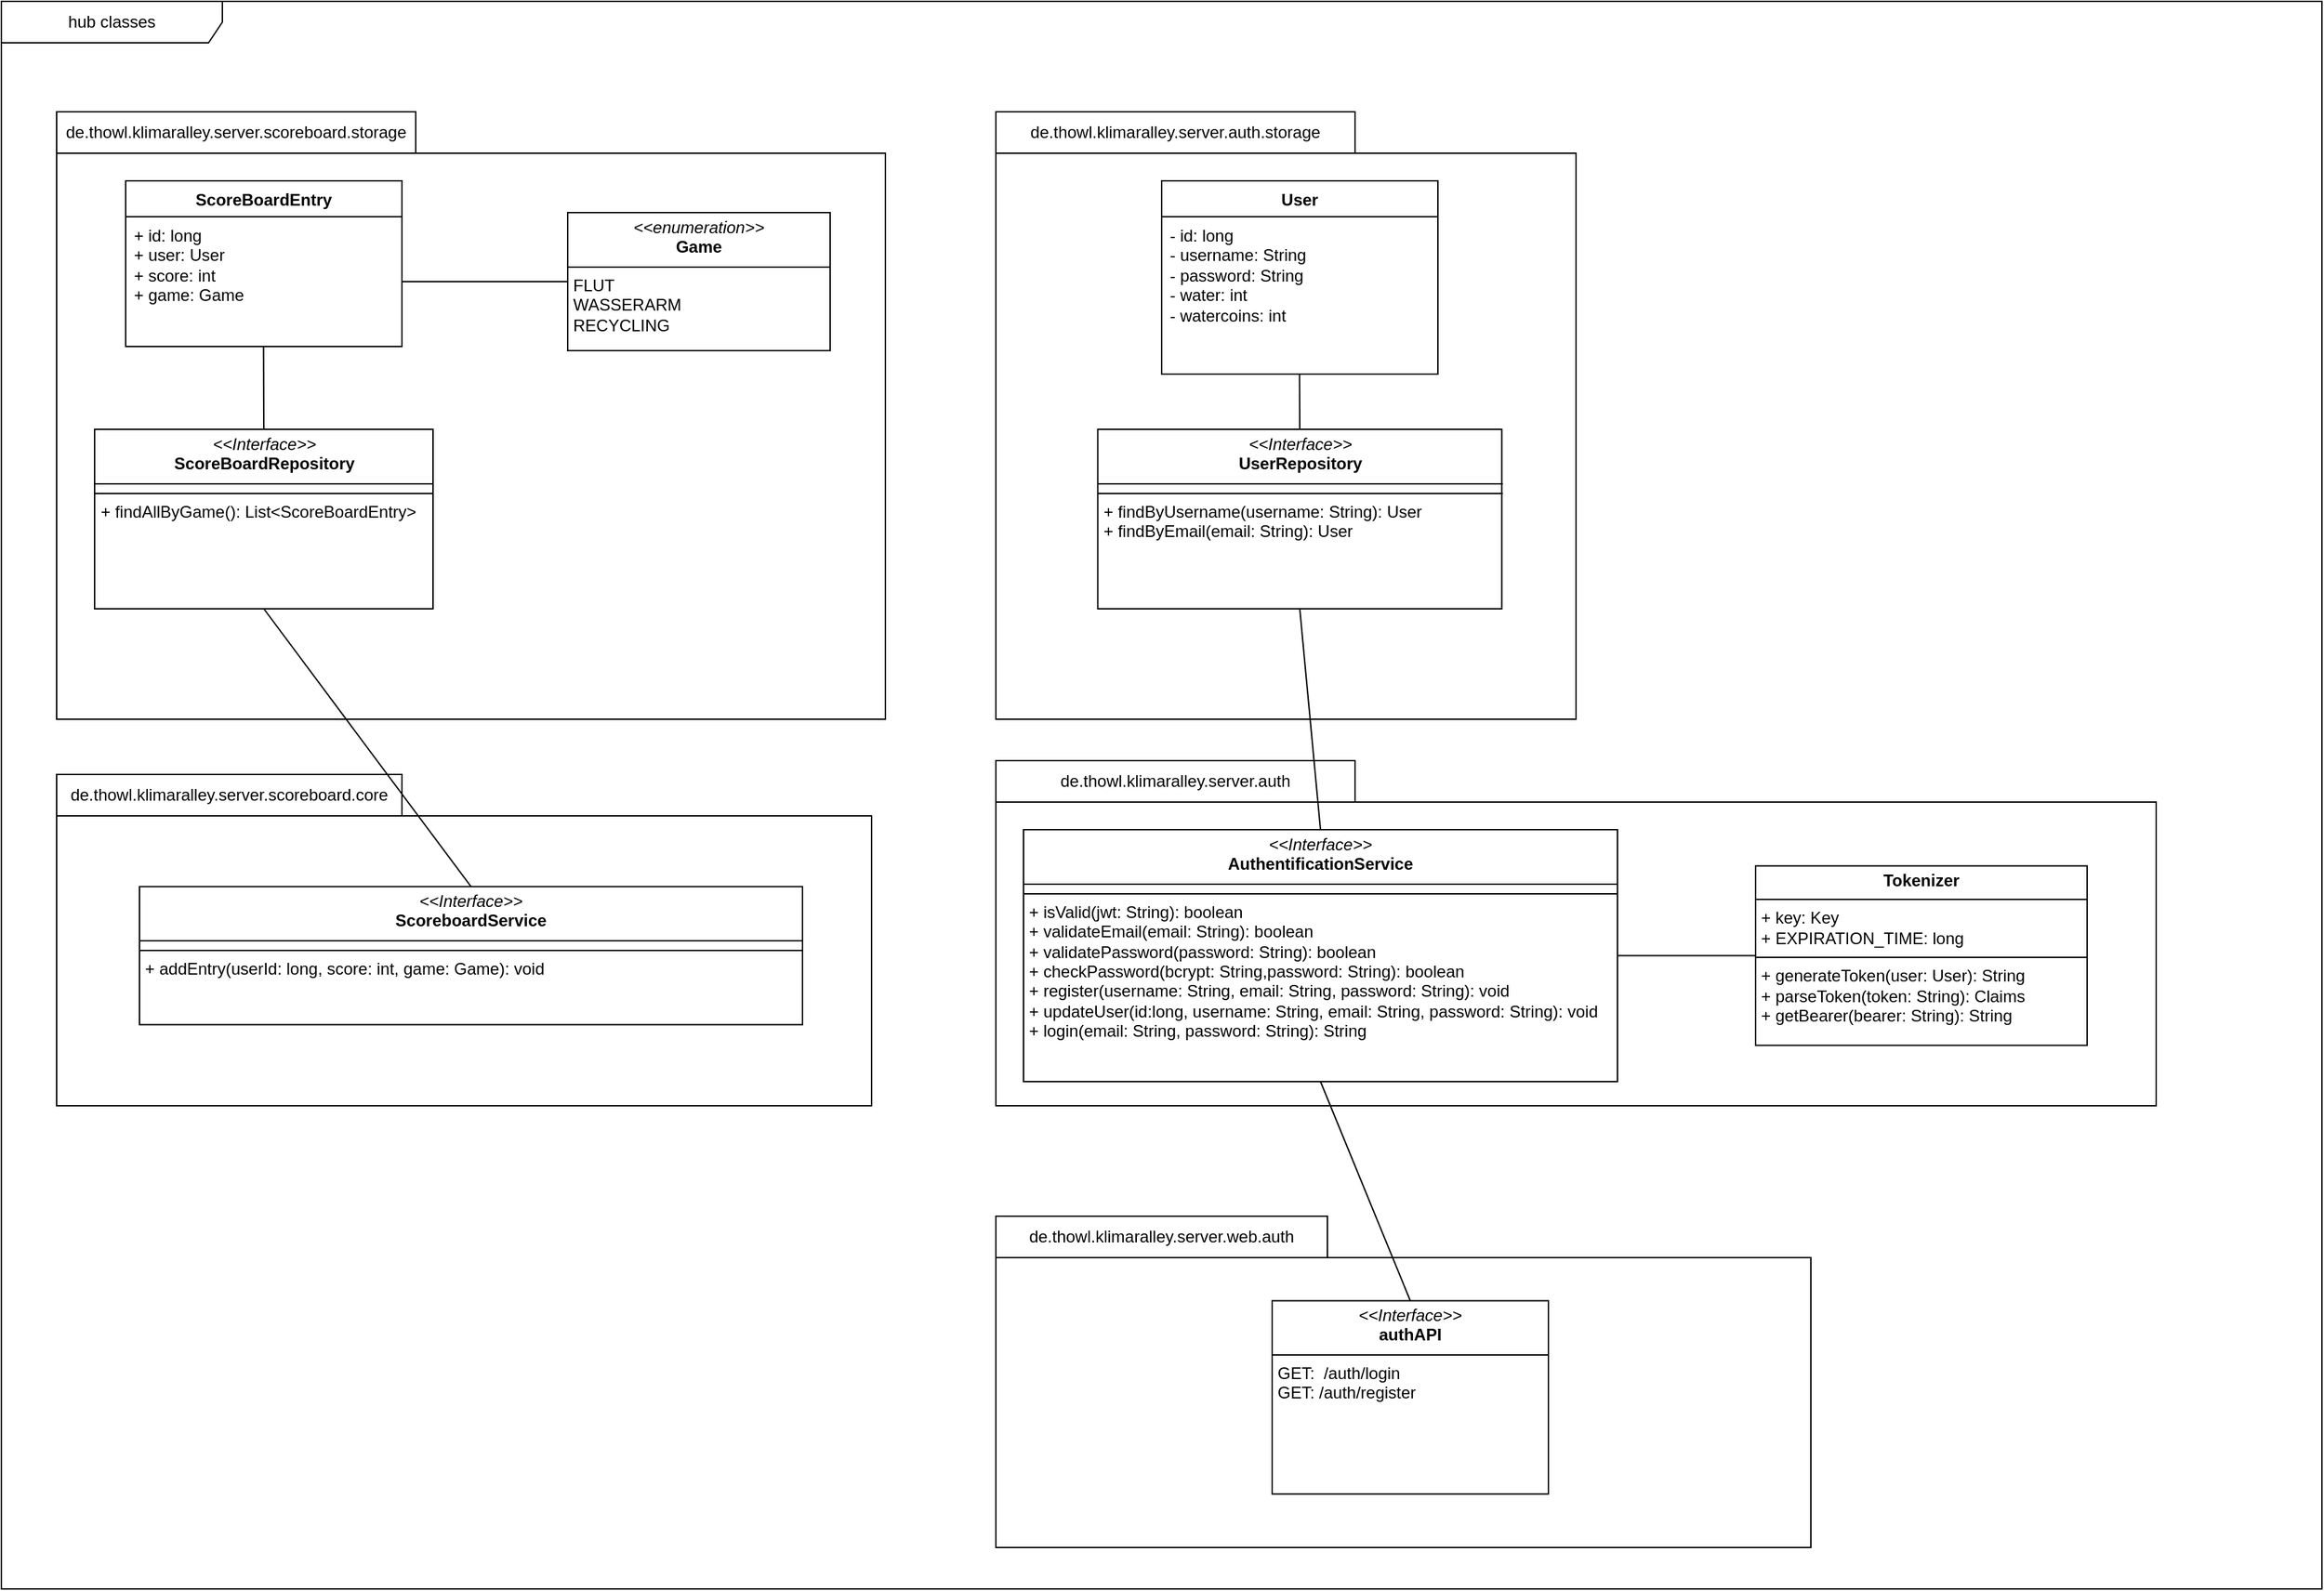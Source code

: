 <mxfile version="24.7.8">
  <diagram name="Page-1" id="LneFHxVznUX6fQeCOE5-">
    <mxGraphModel dx="4658" dy="2570" grid="1" gridSize="10" guides="1" tooltips="1" connect="1" arrows="1" fold="1" page="1" pageScale="1" pageWidth="827" pageHeight="1169" math="0" shadow="0">
      <root>
        <mxCell id="0" />
        <mxCell id="1" parent="0" />
        <mxCell id="3bfUR8yqg2JN8LsBs6vQ-1" value="hub classes" style="shape=umlFrame;whiteSpace=wrap;html=1;pointerEvents=0;recursiveResize=0;container=1;collapsible=0;width=160;" parent="1" vertex="1">
          <mxGeometry x="40" y="40" width="1680" height="1150" as="geometry" />
        </mxCell>
        <mxCell id="3bfUR8yqg2JN8LsBs6vQ-14" value="&lt;span style=&quot;font-weight: 400;&quot;&gt;de.thowl.klimaralley.server.web.auth&lt;/span&gt;" style="shape=folder;fontStyle=1;tabWidth=240;tabHeight=30;tabPosition=left;html=1;boundedLbl=1;labelInHeader=1;container=1;collapsible=0;recursiveResize=0;whiteSpace=wrap;" parent="3bfUR8yqg2JN8LsBs6vQ-1" vertex="1">
          <mxGeometry x="720" y="880" width="590" height="240" as="geometry" />
        </mxCell>
        <mxCell id="3bfUR8yqg2JN8LsBs6vQ-15" value="&lt;p style=&quot;margin:0px;margin-top:4px;text-align:center;&quot;&gt;&lt;i&gt;&amp;lt;&amp;lt;Interface&amp;gt;&amp;gt;&lt;/i&gt;&lt;br&gt;&lt;b&gt;authAPI&lt;/b&gt;&lt;br&gt;&lt;/p&gt;&lt;hr size=&quot;1&quot; style=&quot;border-style:solid;&quot;&gt;&lt;p style=&quot;margin:0px;margin-left:4px;&quot;&gt;GET:&amp;nbsp; /auth/login&lt;/p&gt;&lt;p style=&quot;margin:0px;margin-left:4px;&quot;&gt;GET: /auth/register&lt;/p&gt;&lt;p style=&quot;margin:0px;margin-left:4px;&quot;&gt;&lt;/p&gt;" style="verticalAlign=top;align=left;overflow=fill;html=1;whiteSpace=wrap;" parent="3bfUR8yqg2JN8LsBs6vQ-14" vertex="1">
          <mxGeometry x="200" y="61.25" width="200" height="140" as="geometry" />
        </mxCell>
        <mxCell id="3bfUR8yqg2JN8LsBs6vQ-17" value="&lt;span style=&quot;font-weight: 400;&quot;&gt;de.thowl.klimaralley.server.auth&lt;/span&gt;" style="shape=folder;fontStyle=1;tabWidth=260;tabHeight=30;tabPosition=left;html=1;boundedLbl=1;labelInHeader=1;container=1;collapsible=0;recursiveResize=0;whiteSpace=wrap;" parent="3bfUR8yqg2JN8LsBs6vQ-1" vertex="1">
          <mxGeometry x="720" y="550" width="840" height="250" as="geometry" />
        </mxCell>
        <mxCell id="3bfUR8yqg2JN8LsBs6vQ-18" value="&lt;p style=&quot;margin:0px;margin-top:4px;text-align:center;&quot;&gt;&lt;i&gt;&amp;lt;&amp;lt;Interface&amp;gt;&amp;gt;&lt;/i&gt;&lt;br&gt;&lt;b&gt;AuthentificationService&lt;/b&gt;&lt;br&gt;&lt;/p&gt;&lt;hr size=&quot;1&quot; style=&quot;border-style:solid;&quot;&gt;&lt;hr size=&quot;1&quot; style=&quot;border-style:solid;&quot;&gt;&lt;p style=&quot;margin:0px;margin-left:4px;&quot;&gt;+ isValid(jwt: String): boolean&lt;br&gt;+ validateEmail(email: String): boolean&lt;br&gt;&lt;/p&gt;&lt;p style=&quot;margin:0px;margin-left:4px;&quot;&gt;+ validatePassword(password: String): boolean&lt;br&gt;+ check&lt;span style=&quot;background-color: initial;&quot;&gt;Password(bcrypt: String,password: String): boolean&lt;/span&gt;&lt;/p&gt;&lt;p style=&quot;margin:0px;margin-left:4px;&quot;&gt;&lt;span style=&quot;background-color: initial;&quot;&gt;+ register(username: String, email: String, password: String): void&lt;/span&gt;&lt;/p&gt;&lt;p style=&quot;margin:0px;margin-left:4px;&quot;&gt;+ updateUser(id:long, username: String, email: String, password: String): void&lt;span style=&quot;background-color: initial;&quot;&gt;&lt;br&gt;&lt;/span&gt;&lt;/p&gt;&lt;p style=&quot;margin:0px;margin-left:4px;&quot;&gt;+ login(email: String, password: String): String&lt;span style=&quot;background-color: initial;&quot;&gt;&lt;br&gt;&lt;/span&gt;&lt;/p&gt;" style="verticalAlign=top;align=left;overflow=fill;html=1;whiteSpace=wrap;" parent="3bfUR8yqg2JN8LsBs6vQ-17" vertex="1">
          <mxGeometry x="20" y="50" width="430" height="182.5" as="geometry" />
        </mxCell>
        <mxCell id="3bfUR8yqg2JN8LsBs6vQ-19" value="&lt;p style=&quot;margin:0px;margin-top:4px;text-align:center;&quot;&gt;&lt;b&gt;Tokenizer&lt;/b&gt;&lt;/p&gt;&lt;hr size=&quot;1&quot; style=&quot;border-style:solid;&quot;&gt;&lt;p style=&quot;margin:0px;margin-left:4px;&quot;&gt;+ key: Key&lt;/p&gt;&lt;p style=&quot;margin:0px;margin-left:4px;&quot;&gt;+ EXPIRATION_TIME: long&lt;/p&gt;&lt;hr size=&quot;1&quot; style=&quot;border-style:solid;&quot;&gt;&lt;p style=&quot;margin:0px;margin-left:4px;&quot;&gt;+ generateToken(user: User): String&lt;/p&gt;&lt;p style=&quot;margin:0px;margin-left:4px;&quot;&gt;+ parseToken(token: String): Claims&lt;/p&gt;&lt;p style=&quot;margin:0px;margin-left:4px;&quot;&gt;+ getBearer(bearer: String): String&lt;/p&gt;&lt;p style=&quot;margin:0px;margin-left:4px;&quot;&gt;&lt;br&gt;&lt;/p&gt;" style="verticalAlign=top;align=left;overflow=fill;html=1;whiteSpace=wrap;" parent="3bfUR8yqg2JN8LsBs6vQ-17" vertex="1">
          <mxGeometry x="550" y="76.25" width="240" height="130" as="geometry" />
        </mxCell>
        <mxCell id="3bfUR8yqg2JN8LsBs6vQ-20" value="" style="endArrow=none;html=1;rounded=0;exitX=1;exitY=0.5;exitDx=0;exitDy=0;entryX=0;entryY=0.5;entryDx=0;entryDy=0;" parent="3bfUR8yqg2JN8LsBs6vQ-17" source="3bfUR8yqg2JN8LsBs6vQ-18" target="3bfUR8yqg2JN8LsBs6vQ-19" edge="1">
          <mxGeometry width="50" height="50" relative="1" as="geometry">
            <mxPoint x="40" y="160" as="sourcePoint" />
            <mxPoint x="90" y="110" as="targetPoint" />
          </mxGeometry>
        </mxCell>
        <mxCell id="3bfUR8yqg2JN8LsBs6vQ-24" value="&lt;span style=&quot;font-weight: 400;&quot;&gt;de.thowl.klimaralley.server.auth.storage&lt;/span&gt;" style="shape=folder;fontStyle=1;tabWidth=260;tabHeight=30;tabPosition=left;html=1;boundedLbl=1;labelInHeader=1;container=1;collapsible=0;recursiveResize=0;whiteSpace=wrap;" parent="3bfUR8yqg2JN8LsBs6vQ-1" vertex="1">
          <mxGeometry x="720" y="80" width="420" height="440" as="geometry" />
        </mxCell>
        <mxCell id="3bfUR8yqg2JN8LsBs6vQ-25" value="&lt;div&gt;User&lt;/div&gt;" style="swimlane;fontStyle=1;align=center;verticalAlign=top;childLayout=stackLayout;horizontal=1;startSize=26;horizontalStack=0;resizeParent=1;resizeParentMax=0;resizeLast=0;collapsible=1;marginBottom=0;whiteSpace=wrap;html=1;" parent="3bfUR8yqg2JN8LsBs6vQ-24" vertex="1">
          <mxGeometry x="120" y="50" width="200" height="140" as="geometry">
            <mxRectangle x="440" y="640" width="110" height="30" as="alternateBounds" />
          </mxGeometry>
        </mxCell>
        <mxCell id="3bfUR8yqg2JN8LsBs6vQ-26" value="&lt;div&gt;- id: long&lt;/div&gt;&lt;div&gt;- username: String&lt;/div&gt;&lt;div&gt;- password: String&lt;/div&gt;&lt;div&gt;&lt;span style=&quot;background-color: initial;&quot;&gt;- water: int&lt;/span&gt;&lt;br&gt;&lt;/div&gt;&lt;div&gt;- watercoins: int&lt;/div&gt;" style="text;strokeColor=none;fillColor=none;align=left;verticalAlign=top;spacingLeft=4;spacingRight=4;overflow=hidden;rotatable=0;points=[[0,0.5],[1,0.5]];portConstraint=eastwest;whiteSpace=wrap;html=1;" parent="3bfUR8yqg2JN8LsBs6vQ-25" vertex="1">
          <mxGeometry y="26" width="200" height="114" as="geometry" />
        </mxCell>
        <mxCell id="3bfUR8yqg2JN8LsBs6vQ-28" value="&lt;p style=&quot;margin:0px;margin-top:4px;text-align:center;&quot;&gt;&lt;i&gt;&amp;lt;&amp;lt;Interface&amp;gt;&amp;gt;&lt;/i&gt;&lt;br&gt;&lt;b&gt;UserRepository&lt;/b&gt;&lt;br&gt;&lt;/p&gt;&lt;hr size=&quot;1&quot; style=&quot;border-style:solid;&quot;&gt;&lt;hr size=&quot;1&quot; style=&quot;border-style:solid;&quot;&gt;&lt;p style=&quot;margin:0px;margin-left:4px;&quot;&gt;&lt;span style=&quot;background-color: initial;&quot;&gt;+ findByUsername(username: String)&lt;/span&gt;&lt;span style=&quot;background-color: initial;&quot;&gt;: User&lt;br&gt;&lt;/span&gt;&lt;span style=&quot;background-color: initial;&quot;&gt;+ findByEmail(email: String)&lt;/span&gt;&lt;span style=&quot;background-color: initial;&quot;&gt;: User&lt;/span&gt;&lt;br&gt;&lt;/p&gt;&lt;p style=&quot;margin:0px;margin-left:4px;&quot;&gt;&lt;span style=&quot;background-color: initial;&quot;&gt;&lt;br&gt;&lt;/span&gt;&lt;/p&gt;" style="verticalAlign=top;align=left;overflow=fill;html=1;whiteSpace=wrap;" parent="3bfUR8yqg2JN8LsBs6vQ-24" vertex="1">
          <mxGeometry x="73.75" y="230" width="292.5" height="130" as="geometry" />
        </mxCell>
        <mxCell id="3bfUR8yqg2JN8LsBs6vQ-29" value="" style="endArrow=none;html=1;rounded=0;exitX=0.5;exitY=0;exitDx=0;exitDy=0;entryX=0.499;entryY=0.999;entryDx=0;entryDy=0;entryPerimeter=0;" parent="3bfUR8yqg2JN8LsBs6vQ-24" source="3bfUR8yqg2JN8LsBs6vQ-28" target="3bfUR8yqg2JN8LsBs6vQ-26" edge="1">
          <mxGeometry width="50" height="50" relative="1" as="geometry">
            <mxPoint x="470" y="440" as="sourcePoint" />
            <mxPoint x="140" y="220" as="targetPoint" />
          </mxGeometry>
        </mxCell>
        <mxCell id="3bfUR8yqg2JN8LsBs6vQ-30" value="" style="endArrow=none;html=1;rounded=0;exitX=0.5;exitY=1;exitDx=0;exitDy=0;entryX=0.5;entryY=0;entryDx=0;entryDy=0;" parent="3bfUR8yqg2JN8LsBs6vQ-1" source="3bfUR8yqg2JN8LsBs6vQ-28" target="3bfUR8yqg2JN8LsBs6vQ-18" edge="1">
          <mxGeometry width="50" height="50" relative="1" as="geometry">
            <mxPoint x="860" y="710" as="sourcePoint" />
            <mxPoint x="910" y="660" as="targetPoint" />
          </mxGeometry>
        </mxCell>
        <mxCell id="3bfUR8yqg2JN8LsBs6vQ-31" value="&lt;span style=&quot;font-weight: 400;&quot;&gt;de.thowl.klimaralley.server.scoreboard.storage&lt;/span&gt;" style="shape=folder;fontStyle=1;tabWidth=260;tabHeight=30;tabPosition=left;html=1;boundedLbl=1;labelInHeader=1;container=1;collapsible=0;recursiveResize=0;whiteSpace=wrap;" parent="3bfUR8yqg2JN8LsBs6vQ-1" vertex="1">
          <mxGeometry x="40" y="80" width="600" height="440" as="geometry" />
        </mxCell>
        <mxCell id="3bfUR8yqg2JN8LsBs6vQ-32" value="&lt;div&gt;ScoreBoardEntry&lt;/div&gt;" style="swimlane;fontStyle=1;align=center;verticalAlign=top;childLayout=stackLayout;horizontal=1;startSize=26;horizontalStack=0;resizeParent=1;resizeParentMax=0;resizeLast=0;collapsible=1;marginBottom=0;whiteSpace=wrap;html=1;" parent="3bfUR8yqg2JN8LsBs6vQ-31" vertex="1">
          <mxGeometry x="50" y="50" width="200" height="120" as="geometry">
            <mxRectangle x="440" y="640" width="110" height="30" as="alternateBounds" />
          </mxGeometry>
        </mxCell>
        <mxCell id="3bfUR8yqg2JN8LsBs6vQ-33" value="&lt;div&gt;+ id: long&lt;/div&gt;&lt;div&gt;+ user: User&lt;/div&gt;&lt;div&gt;+ score: int&lt;br&gt;+ game: Game&lt;br&gt;&lt;/div&gt;" style="text;strokeColor=none;fillColor=none;align=left;verticalAlign=top;spacingLeft=4;spacingRight=4;overflow=hidden;rotatable=0;points=[[0,0.5],[1,0.5]];portConstraint=eastwest;whiteSpace=wrap;html=1;" parent="3bfUR8yqg2JN8LsBs6vQ-32" vertex="1">
          <mxGeometry y="26" width="200" height="94" as="geometry" />
        </mxCell>
        <mxCell id="3bfUR8yqg2JN8LsBs6vQ-39" value="&lt;p style=&quot;margin:0px;margin-top:4px;text-align:center;&quot;&gt;&lt;i&gt;&amp;lt;&amp;lt;Interface&amp;gt;&amp;gt;&lt;/i&gt;&lt;br&gt;&lt;b&gt;ScoreBoardRepository&lt;/b&gt;&lt;br&gt;&lt;/p&gt;&lt;hr size=&quot;1&quot; style=&quot;border-style:solid;&quot;&gt;&lt;hr size=&quot;1&quot; style=&quot;border-style:solid;&quot;&gt;&lt;p style=&quot;margin:0px;margin-left:4px;&quot;&gt;&lt;span style=&quot;background-color: initial;&quot;&gt;+ findAllByGame()&lt;/span&gt;&lt;span style=&quot;background-color: initial;&quot;&gt;: List&amp;lt;ScoreBoardEntry&amp;gt;&lt;/span&gt;&lt;br&gt;&lt;/p&gt;&lt;p style=&quot;margin:0px;margin-left:4px;&quot;&gt;&lt;span style=&quot;background-color: initial;&quot;&gt;&lt;br&gt;&lt;/span&gt;&lt;/p&gt;" style="verticalAlign=top;align=left;overflow=fill;html=1;whiteSpace=wrap;" parent="3bfUR8yqg2JN8LsBs6vQ-31" vertex="1">
          <mxGeometry x="27.5" y="230" width="245" height="130" as="geometry" />
        </mxCell>
        <mxCell id="3bfUR8yqg2JN8LsBs6vQ-40" value="" style="endArrow=none;html=1;rounded=0;exitX=0.5;exitY=0;exitDx=0;exitDy=0;entryX=0.499;entryY=0.999;entryDx=0;entryDy=0;entryPerimeter=0;" parent="3bfUR8yqg2JN8LsBs6vQ-31" source="3bfUR8yqg2JN8LsBs6vQ-39" target="3bfUR8yqg2JN8LsBs6vQ-33" edge="1">
          <mxGeometry width="50" height="50" relative="1" as="geometry">
            <mxPoint x="470" y="440" as="sourcePoint" />
            <mxPoint x="140" y="220" as="targetPoint" />
          </mxGeometry>
        </mxCell>
        <mxCell id="3bfUR8yqg2JN8LsBs6vQ-43" value="&lt;p style=&quot;margin:0px;margin-top:4px;text-align:center;&quot;&gt;&lt;i&gt;&amp;lt;&amp;lt;enumeration&amp;gt;&amp;gt;&lt;/i&gt;&lt;br&gt;&lt;b&gt;Game&lt;/b&gt;&lt;/p&gt;&lt;hr size=&quot;1&quot; style=&quot;border-style:solid;&quot;&gt;&lt;p style=&quot;margin:0px;margin-left:4px;&quot;&gt;FLUT&lt;/p&gt;&lt;p style=&quot;margin:0px;margin-left:4px;&quot;&gt;WASSERARM&lt;br&gt;RECYCLING&lt;/p&gt;" style="verticalAlign=top;align=left;overflow=fill;html=1;whiteSpace=wrap;" parent="3bfUR8yqg2JN8LsBs6vQ-31" vertex="1">
          <mxGeometry x="370" y="73" width="190" height="100" as="geometry" />
        </mxCell>
        <mxCell id="3bfUR8yqg2JN8LsBs6vQ-44" value="" style="endArrow=none;html=1;rounded=0;exitX=1;exitY=0.5;exitDx=0;exitDy=0;entryX=0;entryY=0.5;entryDx=0;entryDy=0;" parent="3bfUR8yqg2JN8LsBs6vQ-31" source="3bfUR8yqg2JN8LsBs6vQ-33" target="3bfUR8yqg2JN8LsBs6vQ-43" edge="1">
          <mxGeometry width="50" height="50" relative="1" as="geometry">
            <mxPoint x="390" y="160" as="sourcePoint" />
            <mxPoint x="440" y="110" as="targetPoint" />
          </mxGeometry>
        </mxCell>
        <mxCell id="3bfUR8yqg2JN8LsBs6vQ-49" value="&lt;span style=&quot;font-weight: 400;&quot;&gt;de.thowl.klimaralley.server.scoreboard.core&lt;/span&gt;" style="shape=folder;fontStyle=1;tabWidth=250;tabHeight=30;tabPosition=left;html=1;boundedLbl=1;labelInHeader=1;container=1;collapsible=0;recursiveResize=0;whiteSpace=wrap;" parent="3bfUR8yqg2JN8LsBs6vQ-1" vertex="1">
          <mxGeometry x="40" y="560" width="590" height="240" as="geometry" />
        </mxCell>
        <mxCell id="3bfUR8yqg2JN8LsBs6vQ-50" value="&lt;p style=&quot;margin:0px;margin-top:4px;text-align:center;&quot;&gt;&lt;i&gt;&amp;lt;&amp;lt;Interface&amp;gt;&amp;gt;&lt;/i&gt;&lt;br&gt;&lt;b&gt;ScoreboardService&lt;/b&gt;&lt;br&gt;&lt;/p&gt;&lt;hr size=&quot;1&quot; style=&quot;border-style:solid;&quot;&gt;&lt;hr size=&quot;1&quot; style=&quot;border-style:solid;&quot;&gt;&lt;p style=&quot;margin:0px;margin-left:4px;&quot;&gt;+ addEntry(userId: long, score: int, game: Game): void&lt;/p&gt;&lt;p style=&quot;margin:0px;margin-left:4px;&quot;&gt;&lt;br&gt;&lt;/p&gt;" style="verticalAlign=top;align=left;overflow=fill;html=1;whiteSpace=wrap;" parent="3bfUR8yqg2JN8LsBs6vQ-49" vertex="1">
          <mxGeometry x="60" y="81.25" width="480" height="100" as="geometry" />
        </mxCell>
        <mxCell id="3bfUR8yqg2JN8LsBs6vQ-53" value="" style="endArrow=none;html=1;rounded=0;exitX=0.5;exitY=0;exitDx=0;exitDy=0;entryX=0.5;entryY=1;entryDx=0;entryDy=0;" parent="3bfUR8yqg2JN8LsBs6vQ-1" source="3bfUR8yqg2JN8LsBs6vQ-50" target="3bfUR8yqg2JN8LsBs6vQ-39" edge="1">
          <mxGeometry width="50" height="50" relative="1" as="geometry">
            <mxPoint x="1160" y="410" as="sourcePoint" />
            <mxPoint x="1210" y="360" as="targetPoint" />
          </mxGeometry>
        </mxCell>
        <mxCell id="UhXqjl5CLLxtaWf8M3ay-3" value="" style="endArrow=none;html=1;rounded=0;exitX=0.5;exitY=1;exitDx=0;exitDy=0;entryX=0.5;entryY=0;entryDx=0;entryDy=0;" edge="1" parent="3bfUR8yqg2JN8LsBs6vQ-1" source="3bfUR8yqg2JN8LsBs6vQ-18" target="3bfUR8yqg2JN8LsBs6vQ-15">
          <mxGeometry width="50" height="50" relative="1" as="geometry">
            <mxPoint x="350" y="651" as="sourcePoint" />
            <mxPoint x="340" y="741" as="targetPoint" />
          </mxGeometry>
        </mxCell>
      </root>
    </mxGraphModel>
  </diagram>
</mxfile>
